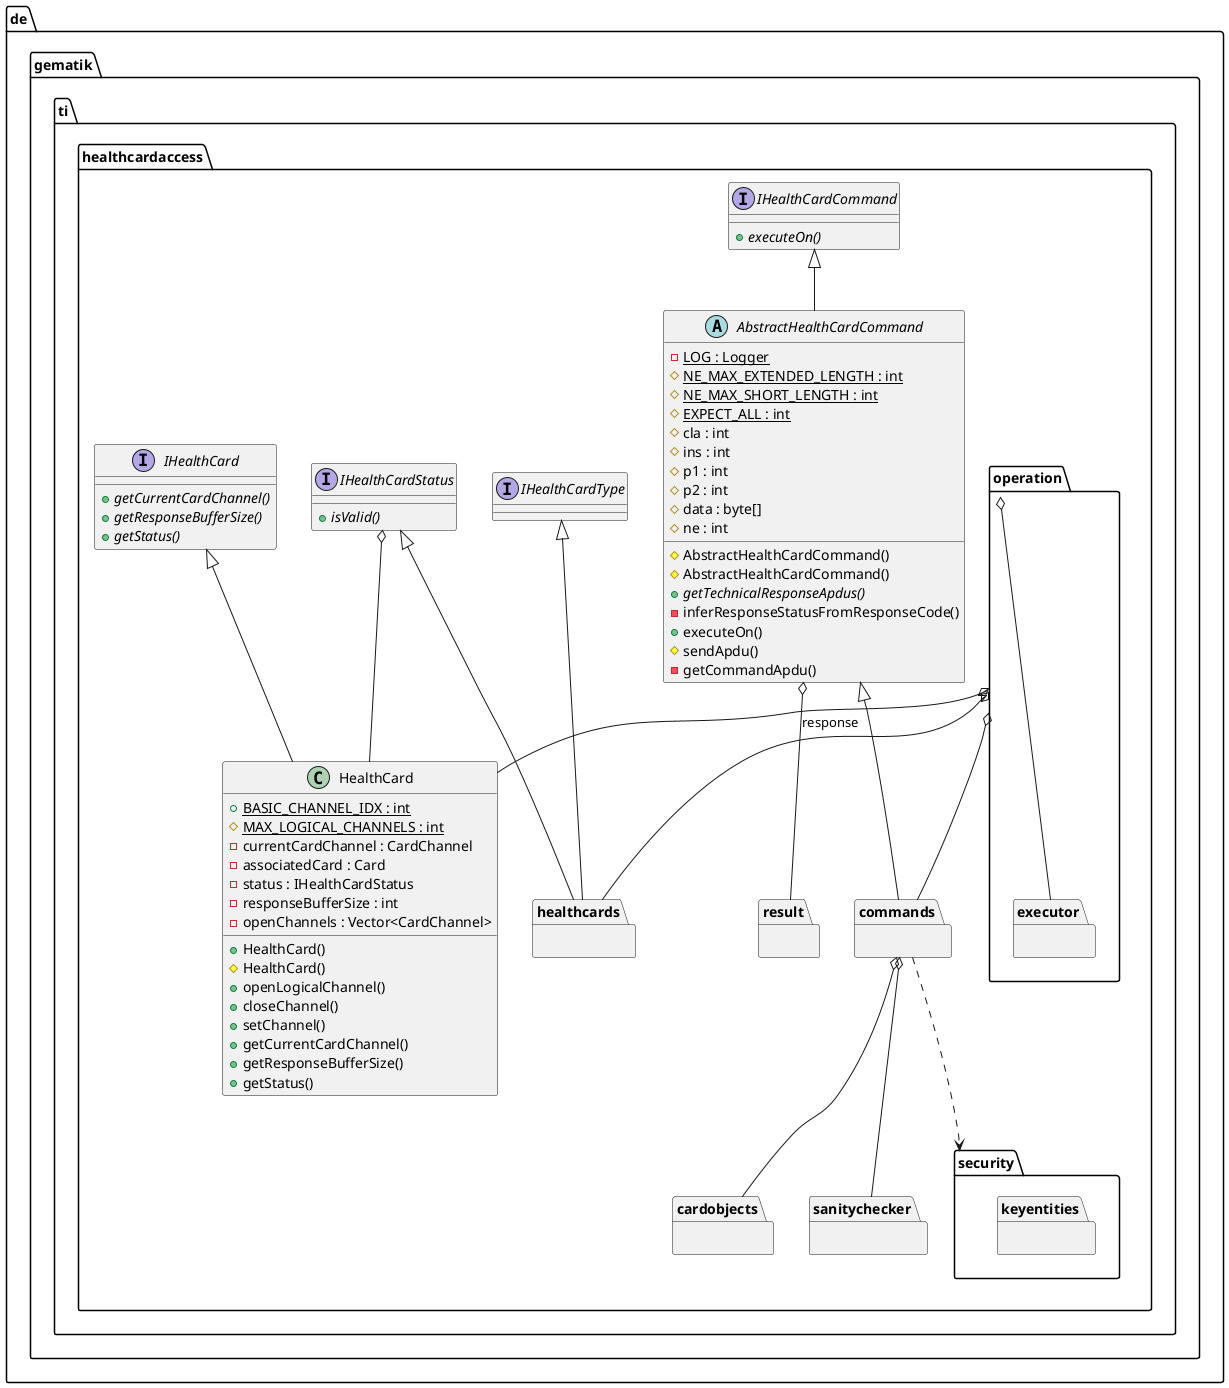 @startuml

package de.gematik.ti.healthcardaccess {
    package de.gematik.ti.healthcardaccess.cardobjects {
    }
}
package de.gematik.ti.healthcardaccess {
    package de.gematik.ti.healthcardaccess.commands {
    }
}
package de.gematik.ti.healthcardaccess {
    package de.gematik.ti.healthcardaccess.healthcards {
    }
}
package de.gematik.ti.healthcardaccess {
    package de.gematik.ti.healthcardaccess.operation {
    }
}
package de.gematik.ti.healthcardaccess {
    package de.gematik.ti.healthcardaccess.operation {
        package de.gematik.ti.healthcardaccess.operation.executor {
        }
    }
}
package de.gematik.ti.healthcardaccess {
    package de.gematik.ti.healthcardaccess.result {
    }
}
package de.gematik.ti.healthcardaccess {
    package de.gematik.ti.healthcardaccess.sanitychecker {
    }
}
package de.gematik.ti.healthcardaccess {
    interface IHealthCardType {
    }
}
package de.gematik.ti.healthcardaccess {
    interface IHealthCardCommand {
        {abstract} + executeOn()
    }
}
package de.gematik.ti.healthcardaccess {
    abstract class AbstractHealthCardCommand {
        {static} - LOG : Logger
        {static} # NE_MAX_EXTENDED_LENGTH : int
        {static} # NE_MAX_SHORT_LENGTH : int
        {static} # EXPECT_ALL : int
        # cla : int
        # ins : int
        # p1 : int
        # p2 : int
        # data : byte[]
        # ne : int
        # AbstractHealthCardCommand()
        # AbstractHealthCardCommand()
        {abstract} + getTechnicalResponseApdus()
        - inferResponseStatusFromResponseCode()
        + executeOn()
        # sendApdu()
        - getCommandApdu()
    }
}

package de.gematik.ti.healthcardaccess {
    class HealthCard {
        {static} + BASIC_CHANNEL_IDX : int
        {static} # MAX_LOGICAL_CHANNELS : int
        - currentCardChannel : CardChannel
        - associatedCard : Card
        - status : IHealthCardStatus
        - responseBufferSize : int
        - openChannels : Vector<CardChannel>
        + HealthCard()
        # HealthCard()
        + openLogicalChannel()
        + closeChannel()
        + setChannel()
        + getCurrentCardChannel()
        + getResponseBufferSize()
        + getStatus()
    }
}

package de.gematik.ti.healthcardaccess {
    interface IHealthCard {
        {abstract} + getCurrentCardChannel()
        {abstract} + getResponseBufferSize()
        {abstract} + getStatus()
    }
}
package de.gematik.ti.healthcardaccess {
    interface IHealthCardStatus {
        {abstract} + isValid()
    }
}

package de.gematik.ti.healthcardaccess {
    package de.gematik.ti.healthcardaccess.security {
    }
}
package de.gematik.ti.healthcardaccess {
    package de.gematik.ti.healthcardaccess.security {
        package de.gematik.ti.healthcardaccess.security.keyentities {
        }
    }
}

HealthCard -up-|> IHealthCard
de.gematik.ti.healthcardaccess.healthcards -up-|> IHealthCardStatus
IHealthCardStatus o-- HealthCard
de.gematik.ti.healthcardaccess.healthcards -up-|> IHealthCardType
de.gematik.ti.healthcardaccess.commands -up-|> AbstractHealthCardCommand
AbstractHealthCardCommand -up-|> IHealthCardCommand
AbstractHealthCardCommand o-- de.gematik.ti.healthcardaccess.result : response
de.gematik.ti.healthcardaccess.commands o-- de.gematik.ti.healthcardaccess.cardobjects
de.gematik.ti.healthcardaccess.commands o-- de.gematik.ti.healthcardaccess.sanitychecker
de.gematik.ti.healthcardaccess.operation o-- de.gematik.ti.healthcardaccess.commands
de.gematik.ti.healthcardaccess.operation o-- de.gematik.ti.healthcardaccess.healthcards
de.gematik.ti.healthcardaccess.operation o-- HealthCard
de.gematik.ti.healthcardaccess.operation o-- de.gematik.ti.healthcardaccess.operation.executor
de.gematik.ti.healthcardaccess.commands ..> de.gematik.ti.healthcardaccess.security

@enduml
